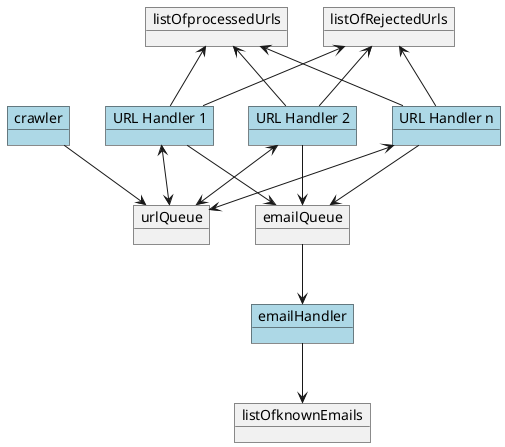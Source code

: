 @startuml
object crawler #lightblue
object "URL Handler 1" as uh1 #lightblue
object "URL Handler 2" as uh2 #lightblue
object "URL Handler n" as uhn #lightblue
object emailHandler #lightblue

object urlQueue
object listOfprocessedUrls
object listOfRejectedUrls

object emailQueue
object listOfknownEmails

'Thread <|-- crawler
'Thread <|-- uh1
'Thread <|-- uh2
'Thread <|-- uhn
'Thread <|-- emailHandler

crawler -->  urlQueue

emailQueue --> emailHandler
emailHandler --> listOfknownEmails

uh1 <--> urlQueue
uh2 <--> urlQueue
uhn <--> urlQueue

listOfprocessedUrls <-- uh1
listOfprocessedUrls <-- uh2
listOfprocessedUrls <-- uhn

listOfRejectedUrls <-- uh1
listOfRejectedUrls <-- uh2
listOfRejectedUrls <-- uhn

uh1 --> emailQueue
uh2 --> emailQueue
uhn --> emailQueue


@enduml
